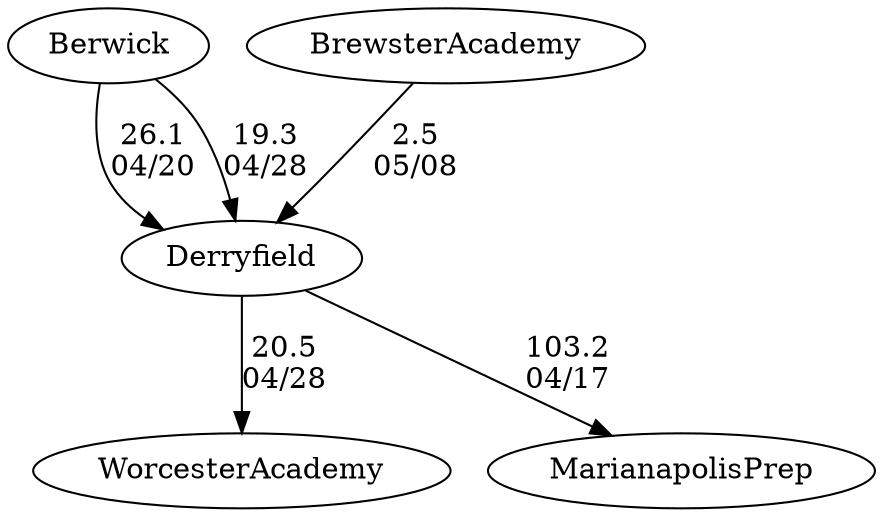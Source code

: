 digraph boys2foursDerryfield {Berwick [URL="boys2foursDerryfieldBerwick.html"];WorcesterAcademy [URL="boys2foursDerryfieldWorcesterAcademy.html"];BrewsterAcademy [URL="boys2foursDerryfieldBrewsterAcademy.html"];Derryfield [URL="boys2foursDerryfieldDerryfield.html"];MarianapolisPrep [URL="boys2foursDerryfieldMarianapolisPrep.html"];Berwick -> Derryfield[label="26.1
04/20", weight="74", tooltip="NEIRA Boys & Girls Fours,Berwick Academy vs. Derryfield School			
Distance: 1500 Conditions: Light drizzle and grey skies, but flat conditions. Racing in the direction of the incoming tide. Comments: The boys 4V even was a combination of 4V boys with novice boys and served as an intersquad scrimmage. This race was slightly shorter and started around the 1250 mark.
The girls 3V was a mixed boat event with even gender splits in each boat and represented various skill levels.
Thank you Derryfield for making the trip and dealing with Maine mud season.
None", URL="https://www.row2k.com/results/resultspage.cfm?UID=2A4F56FA4FB7C41A0E813337362894A3&cat=5", random="random"]; 
Derryfield -> MarianapolisPrep[label="103.2
04/17", weight="-3", tooltip="NEIRA Boys & Girls Fours,Marianapolis vs. Derryfield			
Distance: 1500m Conditions: Stiff head wind throughout all races, particularly the first 700m. Comments: Thank you, Derryfield, for making the trip down from NH!
None", URL="https://www.row2k.com/results/resultspage.cfm?UID=572A866681F1A29F4BC821412ED10F61&cat=5", random="random"]; 
BrewsterAcademy -> Derryfield[label="2.5
05/08", weight="98", tooltip="NEIRA Boys & Girls Fours,Davison Cup: Bedford, Brewster Academy, Derryfield, Thayer			
Distance: 1500m Conditions: Calm conditions, tail current. Comments: Bedford racing as non-NEIRA school for this event (because they race 8+s at NEIRA's). Thayer fielded only a G2 boat for the event.
None", URL="https://www.row2k.com/results/resultspage.cfm?UID=6C4883C3BF2AE2404F975527F674C4D4&cat=5", random="random"]; 
Berwick -> Derryfield[label="19.3
04/28", weight="81", tooltip="NEIRA Boys & Girls Fours,Worcester Academy vs Bancroft School, Berwick Academy and Derryfield School			
Distance: 1500 m Conditions: All races experienced a tailwind of approximately 8-10 mph and light chop. Comments: Race order was B1V, G1V, B2V, B3V, BN1/GN1. Notes: In G1V race, Derryfield 2V raced as Derryfield B. In B3 race, Berwick 4V raced as Berwick B. A novice race has been recorded under the B4V event and consisted of Berwick BN1, Derryfield GN1 and Worcester Academy GN1.
None", URL="https://www.row2k.com/results/resultspage.cfm?UID=81067D27DF71795C160BB3CEFD091670&cat=5", random="random"]; 
Derryfield -> WorcesterAcademy[label="20.5
04/28", weight="80", tooltip="NEIRA Boys & Girls Fours,Worcester Academy vs Bancroft School, Berwick Academy and Derryfield School			
Distance: 1500 m Conditions: All races experienced a tailwind of approximately 8-10 mph and light chop. Comments: Race order was B1V, G1V, B2V, B3V, BN1/GN1. Notes: In G1V race, Derryfield 2V raced as Derryfield B. In B3 race, Berwick 4V raced as Berwick B. A novice race has been recorded under the B4V event and consisted of Berwick BN1, Derryfield GN1 and Worcester Academy GN1.
None", URL="https://www.row2k.com/results/resultspage.cfm?UID=81067D27DF71795C160BB3CEFD091670&cat=5", random="random"]}